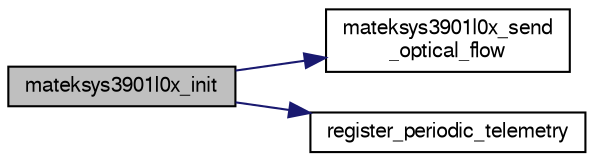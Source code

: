 digraph "mateksys3901l0x_init"
{
  edge [fontname="FreeSans",fontsize="10",labelfontname="FreeSans",labelfontsize="10"];
  node [fontname="FreeSans",fontsize="10",shape=record];
  rankdir="LR";
  Node1 [label="mateksys3901l0x_init",height=0.2,width=0.4,color="black", fillcolor="grey75", style="filled", fontcolor="black"];
  Node1 -> Node2 [color="midnightblue",fontsize="10",style="solid",fontname="FreeSans"];
  Node2 [label="mateksys3901l0x_send\l_optical_flow",height=0.2,width=0.4,color="black", fillcolor="white", style="filled",URL="$mateksys__3901__l0x_8c.html#ae96661064a0c4b52fd86f479178f244c",tooltip="Downlink message flow and lidar (included velocity estimation, not yet tested) "];
  Node1 -> Node3 [color="midnightblue",fontsize="10",style="solid",fontname="FreeSans"];
  Node3 [label="register_periodic_telemetry",height=0.2,width=0.4,color="black", fillcolor="white", style="filled",URL="$telemetry_8c.html#a8b8cf43739f06c54d16370c141b541a0",tooltip="Register a telemetry callback function. "];
}
